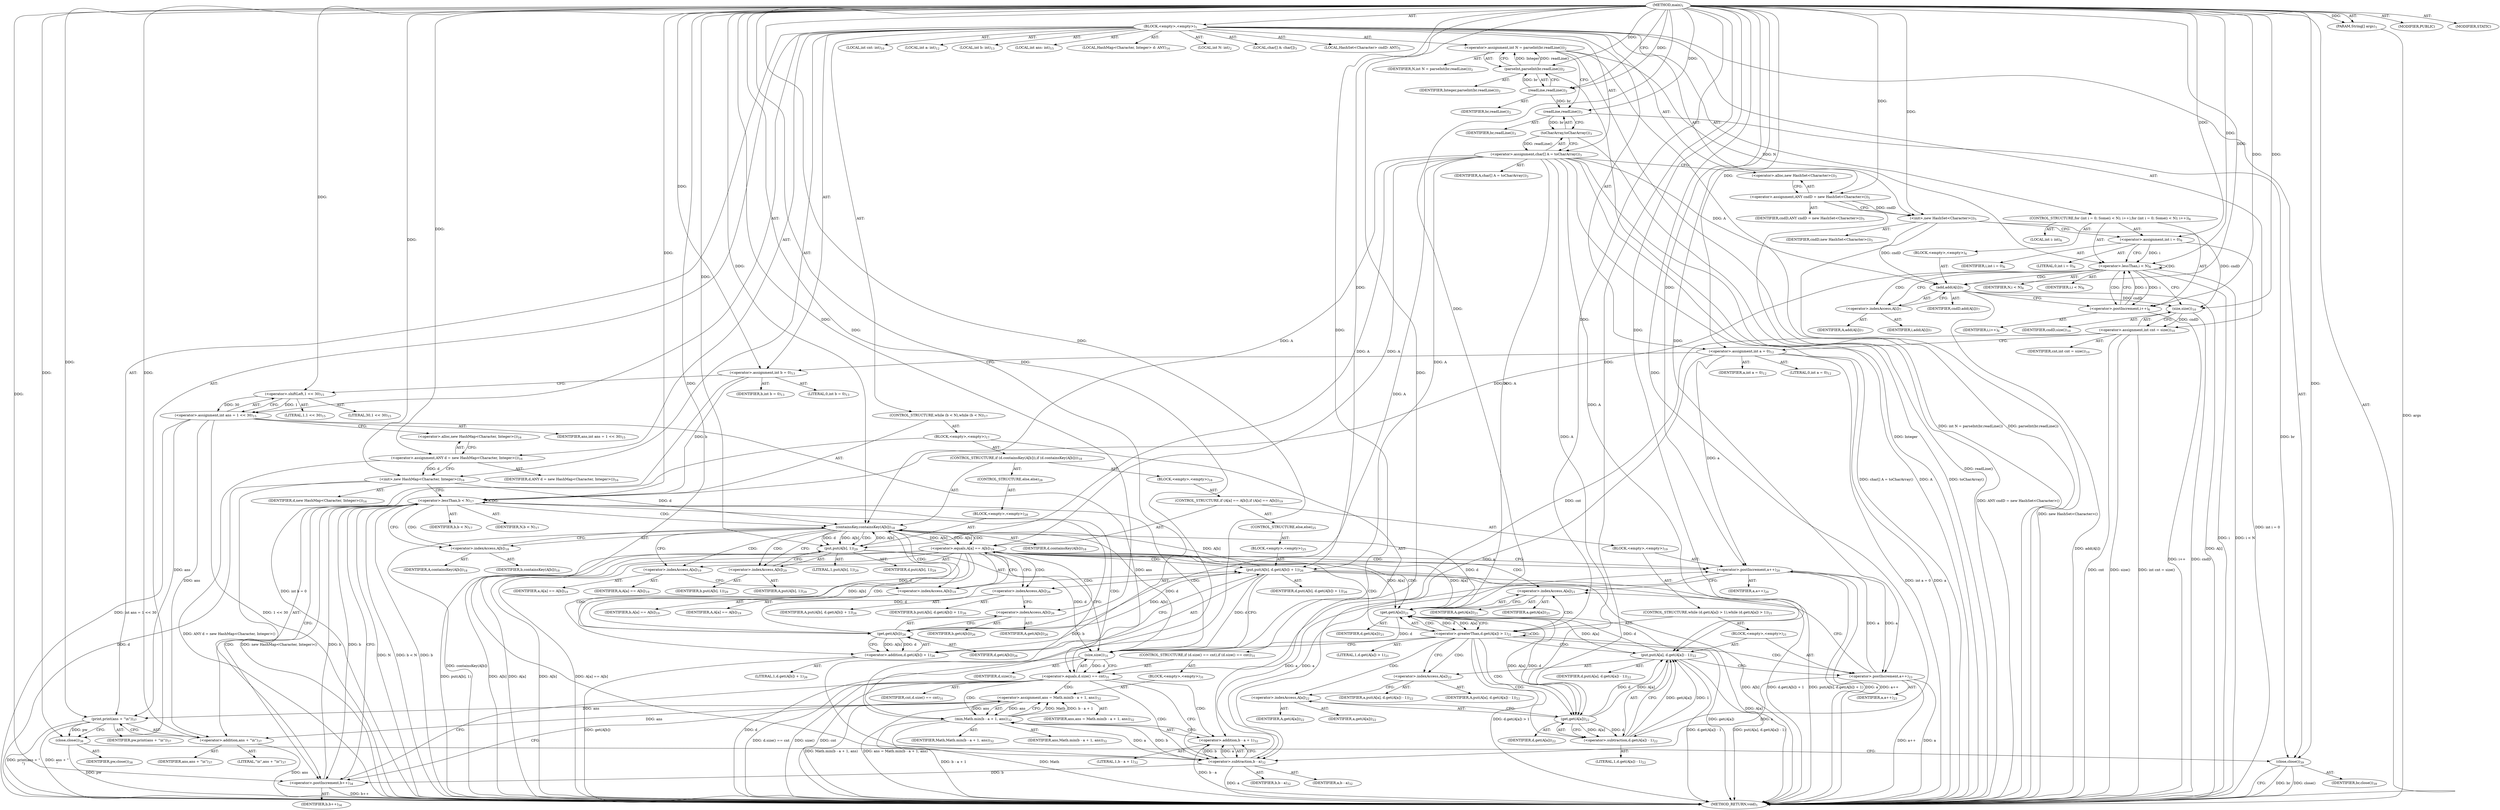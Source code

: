 digraph "main" {  
"21" [label = <(METHOD,main)<SUB>1</SUB>> ]
"22" [label = <(PARAM,String[] args)<SUB>1</SUB>> ]
"23" [label = <(BLOCK,&lt;empty&gt;,&lt;empty&gt;)<SUB>1</SUB>> ]
"24" [label = <(LOCAL,int N: int)<SUB>2</SUB>> ]
"25" [label = <(&lt;operator&gt;.assignment,int N = parseInt(br.readLine()))<SUB>2</SUB>> ]
"26" [label = <(IDENTIFIER,N,int N = parseInt(br.readLine()))<SUB>2</SUB>> ]
"27" [label = <(parseInt,parseInt(br.readLine()))<SUB>2</SUB>> ]
"28" [label = <(IDENTIFIER,Integer,parseInt(br.readLine()))<SUB>2</SUB>> ]
"29" [label = <(readLine,readLine())<SUB>2</SUB>> ]
"30" [label = <(IDENTIFIER,br,readLine())<SUB>2</SUB>> ]
"31" [label = <(LOCAL,char[] A: char[])<SUB>3</SUB>> ]
"32" [label = <(&lt;operator&gt;.assignment,char[] A = toCharArray())<SUB>3</SUB>> ]
"33" [label = <(IDENTIFIER,A,char[] A = toCharArray())<SUB>3</SUB>> ]
"34" [label = <(toCharArray,toCharArray())<SUB>3</SUB>> ]
"35" [label = <(readLine,readLine())<SUB>3</SUB>> ]
"36" [label = <(IDENTIFIER,br,readLine())<SUB>3</SUB>> ]
"4" [label = <(LOCAL,HashSet&lt;Character&gt; cndD: ANY)<SUB>5</SUB>> ]
"37" [label = <(&lt;operator&gt;.assignment,ANY cndD = new HashSet&lt;Character&gt;())<SUB>5</SUB>> ]
"38" [label = <(IDENTIFIER,cndD,ANY cndD = new HashSet&lt;Character&gt;())<SUB>5</SUB>> ]
"39" [label = <(&lt;operator&gt;.alloc,new HashSet&lt;Character&gt;())<SUB>5</SUB>> ]
"40" [label = <(&lt;init&gt;,new HashSet&lt;Character&gt;())<SUB>5</SUB>> ]
"3" [label = <(IDENTIFIER,cndD,new HashSet&lt;Character&gt;())<SUB>5</SUB>> ]
"41" [label = <(CONTROL_STRUCTURE,for (int i = 0; Some(i &lt; N); i++),for (int i = 0; Some(i &lt; N); i++))<SUB>6</SUB>> ]
"42" [label = <(LOCAL,int i: int)<SUB>6</SUB>> ]
"43" [label = <(&lt;operator&gt;.assignment,int i = 0)<SUB>6</SUB>> ]
"44" [label = <(IDENTIFIER,i,int i = 0)<SUB>6</SUB>> ]
"45" [label = <(LITERAL,0,int i = 0)<SUB>6</SUB>> ]
"46" [label = <(&lt;operator&gt;.lessThan,i &lt; N)<SUB>6</SUB>> ]
"47" [label = <(IDENTIFIER,i,i &lt; N)<SUB>6</SUB>> ]
"48" [label = <(IDENTIFIER,N,i &lt; N)<SUB>6</SUB>> ]
"49" [label = <(&lt;operator&gt;.postIncrement,i++)<SUB>6</SUB>> ]
"50" [label = <(IDENTIFIER,i,i++)<SUB>6</SUB>> ]
"51" [label = <(BLOCK,&lt;empty&gt;,&lt;empty&gt;)<SUB>6</SUB>> ]
"52" [label = <(add,add(A[i]))<SUB>7</SUB>> ]
"53" [label = <(IDENTIFIER,cndD,add(A[i]))<SUB>7</SUB>> ]
"54" [label = <(&lt;operator&gt;.indexAccess,A[i])<SUB>7</SUB>> ]
"55" [label = <(IDENTIFIER,A,add(A[i]))<SUB>7</SUB>> ]
"56" [label = <(IDENTIFIER,i,add(A[i]))<SUB>7</SUB>> ]
"57" [label = <(LOCAL,int cnt: int)<SUB>10</SUB>> ]
"58" [label = <(&lt;operator&gt;.assignment,int cnt = size())<SUB>10</SUB>> ]
"59" [label = <(IDENTIFIER,cnt,int cnt = size())<SUB>10</SUB>> ]
"60" [label = <(size,size())<SUB>10</SUB>> ]
"61" [label = <(IDENTIFIER,cndD,size())<SUB>10</SUB>> ]
"62" [label = <(LOCAL,int a: int)<SUB>12</SUB>> ]
"63" [label = <(&lt;operator&gt;.assignment,int a = 0)<SUB>12</SUB>> ]
"64" [label = <(IDENTIFIER,a,int a = 0)<SUB>12</SUB>> ]
"65" [label = <(LITERAL,0,int a = 0)<SUB>12</SUB>> ]
"66" [label = <(LOCAL,int b: int)<SUB>13</SUB>> ]
"67" [label = <(&lt;operator&gt;.assignment,int b = 0)<SUB>13</SUB>> ]
"68" [label = <(IDENTIFIER,b,int b = 0)<SUB>13</SUB>> ]
"69" [label = <(LITERAL,0,int b = 0)<SUB>13</SUB>> ]
"70" [label = <(LOCAL,int ans: int)<SUB>15</SUB>> ]
"71" [label = <(&lt;operator&gt;.assignment,int ans = 1 &lt;&lt; 30)<SUB>15</SUB>> ]
"72" [label = <(IDENTIFIER,ans,int ans = 1 &lt;&lt; 30)<SUB>15</SUB>> ]
"73" [label = <(&lt;operator&gt;.shiftLeft,1 &lt;&lt; 30)<SUB>15</SUB>> ]
"74" [label = <(LITERAL,1,1 &lt;&lt; 30)<SUB>15</SUB>> ]
"75" [label = <(LITERAL,30,1 &lt;&lt; 30)<SUB>15</SUB>> ]
"6" [label = <(LOCAL,HashMap&lt;Character, Integer&gt; d: ANY)<SUB>16</SUB>> ]
"76" [label = <(&lt;operator&gt;.assignment,ANY d = new HashMap&lt;Character, Integer&gt;())<SUB>16</SUB>> ]
"77" [label = <(IDENTIFIER,d,ANY d = new HashMap&lt;Character, Integer&gt;())<SUB>16</SUB>> ]
"78" [label = <(&lt;operator&gt;.alloc,new HashMap&lt;Character, Integer&gt;())<SUB>16</SUB>> ]
"79" [label = <(&lt;init&gt;,new HashMap&lt;Character, Integer&gt;())<SUB>16</SUB>> ]
"5" [label = <(IDENTIFIER,d,new HashMap&lt;Character, Integer&gt;())<SUB>16</SUB>> ]
"80" [label = <(CONTROL_STRUCTURE,while (b &lt; N),while (b &lt; N))<SUB>17</SUB>> ]
"81" [label = <(&lt;operator&gt;.lessThan,b &lt; N)<SUB>17</SUB>> ]
"82" [label = <(IDENTIFIER,b,b &lt; N)<SUB>17</SUB>> ]
"83" [label = <(IDENTIFIER,N,b &lt; N)<SUB>17</SUB>> ]
"84" [label = <(BLOCK,&lt;empty&gt;,&lt;empty&gt;)<SUB>17</SUB>> ]
"85" [label = <(CONTROL_STRUCTURE,if (d.containsKey(A[b])),if (d.containsKey(A[b])))<SUB>18</SUB>> ]
"86" [label = <(containsKey,containsKey(A[b]))<SUB>18</SUB>> ]
"87" [label = <(IDENTIFIER,d,containsKey(A[b]))<SUB>18</SUB>> ]
"88" [label = <(&lt;operator&gt;.indexAccess,A[b])<SUB>18</SUB>> ]
"89" [label = <(IDENTIFIER,A,containsKey(A[b]))<SUB>18</SUB>> ]
"90" [label = <(IDENTIFIER,b,containsKey(A[b]))<SUB>18</SUB>> ]
"91" [label = <(BLOCK,&lt;empty&gt;,&lt;empty&gt;)<SUB>18</SUB>> ]
"92" [label = <(CONTROL_STRUCTURE,if (A[a] == A[b]),if (A[a] == A[b]))<SUB>19</SUB>> ]
"93" [label = <(&lt;operator&gt;.equals,A[a] == A[b])<SUB>19</SUB>> ]
"94" [label = <(&lt;operator&gt;.indexAccess,A[a])<SUB>19</SUB>> ]
"95" [label = <(IDENTIFIER,A,A[a] == A[b])<SUB>19</SUB>> ]
"96" [label = <(IDENTIFIER,a,A[a] == A[b])<SUB>19</SUB>> ]
"97" [label = <(&lt;operator&gt;.indexAccess,A[b])<SUB>19</SUB>> ]
"98" [label = <(IDENTIFIER,A,A[a] == A[b])<SUB>19</SUB>> ]
"99" [label = <(IDENTIFIER,b,A[a] == A[b])<SUB>19</SUB>> ]
"100" [label = <(BLOCK,&lt;empty&gt;,&lt;empty&gt;)<SUB>19</SUB>> ]
"101" [label = <(&lt;operator&gt;.postIncrement,a++)<SUB>20</SUB>> ]
"102" [label = <(IDENTIFIER,a,a++)<SUB>20</SUB>> ]
"103" [label = <(CONTROL_STRUCTURE,while (d.get(A[a]) &gt; 1),while (d.get(A[a]) &gt; 1))<SUB>21</SUB>> ]
"104" [label = <(&lt;operator&gt;.greaterThan,d.get(A[a]) &gt; 1)<SUB>21</SUB>> ]
"105" [label = <(get,get(A[a]))<SUB>21</SUB>> ]
"106" [label = <(IDENTIFIER,d,get(A[a]))<SUB>21</SUB>> ]
"107" [label = <(&lt;operator&gt;.indexAccess,A[a])<SUB>21</SUB>> ]
"108" [label = <(IDENTIFIER,A,get(A[a]))<SUB>21</SUB>> ]
"109" [label = <(IDENTIFIER,a,get(A[a]))<SUB>21</SUB>> ]
"110" [label = <(LITERAL,1,d.get(A[a]) &gt; 1)<SUB>21</SUB>> ]
"111" [label = <(BLOCK,&lt;empty&gt;,&lt;empty&gt;)<SUB>21</SUB>> ]
"112" [label = <(put,put(A[a], d.get(A[a]) - 1))<SUB>22</SUB>> ]
"113" [label = <(IDENTIFIER,d,put(A[a], d.get(A[a]) - 1))<SUB>22</SUB>> ]
"114" [label = <(&lt;operator&gt;.indexAccess,A[a])<SUB>22</SUB>> ]
"115" [label = <(IDENTIFIER,A,put(A[a], d.get(A[a]) - 1))<SUB>22</SUB>> ]
"116" [label = <(IDENTIFIER,a,put(A[a], d.get(A[a]) - 1))<SUB>22</SUB>> ]
"117" [label = <(&lt;operator&gt;.subtraction,d.get(A[a]) - 1)<SUB>22</SUB>> ]
"118" [label = <(get,get(A[a]))<SUB>22</SUB>> ]
"119" [label = <(IDENTIFIER,d,get(A[a]))<SUB>22</SUB>> ]
"120" [label = <(&lt;operator&gt;.indexAccess,A[a])<SUB>22</SUB>> ]
"121" [label = <(IDENTIFIER,A,get(A[a]))<SUB>22</SUB>> ]
"122" [label = <(IDENTIFIER,a,get(A[a]))<SUB>22</SUB>> ]
"123" [label = <(LITERAL,1,d.get(A[a]) - 1)<SUB>22</SUB>> ]
"124" [label = <(&lt;operator&gt;.postIncrement,a++)<SUB>23</SUB>> ]
"125" [label = <(IDENTIFIER,a,a++)<SUB>23</SUB>> ]
"126" [label = <(CONTROL_STRUCTURE,else,else)<SUB>25</SUB>> ]
"127" [label = <(BLOCK,&lt;empty&gt;,&lt;empty&gt;)<SUB>25</SUB>> ]
"128" [label = <(put,put(A[b], d.get(A[b]) + 1))<SUB>26</SUB>> ]
"129" [label = <(IDENTIFIER,d,put(A[b], d.get(A[b]) + 1))<SUB>26</SUB>> ]
"130" [label = <(&lt;operator&gt;.indexAccess,A[b])<SUB>26</SUB>> ]
"131" [label = <(IDENTIFIER,A,put(A[b], d.get(A[b]) + 1))<SUB>26</SUB>> ]
"132" [label = <(IDENTIFIER,b,put(A[b], d.get(A[b]) + 1))<SUB>26</SUB>> ]
"133" [label = <(&lt;operator&gt;.addition,d.get(A[b]) + 1)<SUB>26</SUB>> ]
"134" [label = <(get,get(A[b]))<SUB>26</SUB>> ]
"135" [label = <(IDENTIFIER,d,get(A[b]))<SUB>26</SUB>> ]
"136" [label = <(&lt;operator&gt;.indexAccess,A[b])<SUB>26</SUB>> ]
"137" [label = <(IDENTIFIER,A,get(A[b]))<SUB>26</SUB>> ]
"138" [label = <(IDENTIFIER,b,get(A[b]))<SUB>26</SUB>> ]
"139" [label = <(LITERAL,1,d.get(A[b]) + 1)<SUB>26</SUB>> ]
"140" [label = <(CONTROL_STRUCTURE,else,else)<SUB>28</SUB>> ]
"141" [label = <(BLOCK,&lt;empty&gt;,&lt;empty&gt;)<SUB>28</SUB>> ]
"142" [label = <(put,put(A[b], 1))<SUB>29</SUB>> ]
"143" [label = <(IDENTIFIER,d,put(A[b], 1))<SUB>29</SUB>> ]
"144" [label = <(&lt;operator&gt;.indexAccess,A[b])<SUB>29</SUB>> ]
"145" [label = <(IDENTIFIER,A,put(A[b], 1))<SUB>29</SUB>> ]
"146" [label = <(IDENTIFIER,b,put(A[b], 1))<SUB>29</SUB>> ]
"147" [label = <(LITERAL,1,put(A[b], 1))<SUB>29</SUB>> ]
"148" [label = <(CONTROL_STRUCTURE,if (d.size() == cnt),if (d.size() == cnt))<SUB>31</SUB>> ]
"149" [label = <(&lt;operator&gt;.equals,d.size() == cnt)<SUB>31</SUB>> ]
"150" [label = <(size,size())<SUB>31</SUB>> ]
"151" [label = <(IDENTIFIER,d,size())<SUB>31</SUB>> ]
"152" [label = <(IDENTIFIER,cnt,d.size() == cnt)<SUB>31</SUB>> ]
"153" [label = <(BLOCK,&lt;empty&gt;,&lt;empty&gt;)<SUB>31</SUB>> ]
"154" [label = <(&lt;operator&gt;.assignment,ans = Math.min(b - a + 1, ans))<SUB>32</SUB>> ]
"155" [label = <(IDENTIFIER,ans,ans = Math.min(b - a + 1, ans))<SUB>32</SUB>> ]
"156" [label = <(min,Math.min(b - a + 1, ans))<SUB>32</SUB>> ]
"157" [label = <(IDENTIFIER,Math,Math.min(b - a + 1, ans))<SUB>32</SUB>> ]
"158" [label = <(&lt;operator&gt;.addition,b - a + 1)<SUB>32</SUB>> ]
"159" [label = <(&lt;operator&gt;.subtraction,b - a)<SUB>32</SUB>> ]
"160" [label = <(IDENTIFIER,b,b - a)<SUB>32</SUB>> ]
"161" [label = <(IDENTIFIER,a,b - a)<SUB>32</SUB>> ]
"162" [label = <(LITERAL,1,b - a + 1)<SUB>32</SUB>> ]
"163" [label = <(IDENTIFIER,ans,Math.min(b - a + 1, ans))<SUB>32</SUB>> ]
"164" [label = <(&lt;operator&gt;.postIncrement,b++)<SUB>34</SUB>> ]
"165" [label = <(IDENTIFIER,b,b++)<SUB>34</SUB>> ]
"166" [label = <(print,print(ans + &quot;\n&quot;))<SUB>37</SUB>> ]
"167" [label = <(IDENTIFIER,pw,print(ans + &quot;\n&quot;))<SUB>37</SUB>> ]
"168" [label = <(&lt;operator&gt;.addition,ans + &quot;\n&quot;)<SUB>37</SUB>> ]
"169" [label = <(IDENTIFIER,ans,ans + &quot;\n&quot;)<SUB>37</SUB>> ]
"170" [label = <(LITERAL,&quot;\n&quot;,ans + &quot;\n&quot;)<SUB>37</SUB>> ]
"171" [label = <(close,close())<SUB>38</SUB>> ]
"172" [label = <(IDENTIFIER,pw,close())<SUB>38</SUB>> ]
"173" [label = <(close,close())<SUB>39</SUB>> ]
"174" [label = <(IDENTIFIER,br,close())<SUB>39</SUB>> ]
"175" [label = <(MODIFIER,PUBLIC)> ]
"176" [label = <(MODIFIER,STATIC)> ]
"177" [label = <(METHOD_RETURN,void)<SUB>1</SUB>> ]
  "21" -> "22"  [ label = "AST: "] 
  "21" -> "23"  [ label = "AST: "] 
  "21" -> "175"  [ label = "AST: "] 
  "21" -> "176"  [ label = "AST: "] 
  "21" -> "177"  [ label = "AST: "] 
  "23" -> "24"  [ label = "AST: "] 
  "23" -> "25"  [ label = "AST: "] 
  "23" -> "31"  [ label = "AST: "] 
  "23" -> "32"  [ label = "AST: "] 
  "23" -> "4"  [ label = "AST: "] 
  "23" -> "37"  [ label = "AST: "] 
  "23" -> "40"  [ label = "AST: "] 
  "23" -> "41"  [ label = "AST: "] 
  "23" -> "57"  [ label = "AST: "] 
  "23" -> "58"  [ label = "AST: "] 
  "23" -> "62"  [ label = "AST: "] 
  "23" -> "63"  [ label = "AST: "] 
  "23" -> "66"  [ label = "AST: "] 
  "23" -> "67"  [ label = "AST: "] 
  "23" -> "70"  [ label = "AST: "] 
  "23" -> "71"  [ label = "AST: "] 
  "23" -> "6"  [ label = "AST: "] 
  "23" -> "76"  [ label = "AST: "] 
  "23" -> "79"  [ label = "AST: "] 
  "23" -> "80"  [ label = "AST: "] 
  "23" -> "166"  [ label = "AST: "] 
  "23" -> "171"  [ label = "AST: "] 
  "23" -> "173"  [ label = "AST: "] 
  "25" -> "26"  [ label = "AST: "] 
  "25" -> "27"  [ label = "AST: "] 
  "27" -> "28"  [ label = "AST: "] 
  "27" -> "29"  [ label = "AST: "] 
  "29" -> "30"  [ label = "AST: "] 
  "32" -> "33"  [ label = "AST: "] 
  "32" -> "34"  [ label = "AST: "] 
  "34" -> "35"  [ label = "AST: "] 
  "35" -> "36"  [ label = "AST: "] 
  "37" -> "38"  [ label = "AST: "] 
  "37" -> "39"  [ label = "AST: "] 
  "40" -> "3"  [ label = "AST: "] 
  "41" -> "42"  [ label = "AST: "] 
  "41" -> "43"  [ label = "AST: "] 
  "41" -> "46"  [ label = "AST: "] 
  "41" -> "49"  [ label = "AST: "] 
  "41" -> "51"  [ label = "AST: "] 
  "43" -> "44"  [ label = "AST: "] 
  "43" -> "45"  [ label = "AST: "] 
  "46" -> "47"  [ label = "AST: "] 
  "46" -> "48"  [ label = "AST: "] 
  "49" -> "50"  [ label = "AST: "] 
  "51" -> "52"  [ label = "AST: "] 
  "52" -> "53"  [ label = "AST: "] 
  "52" -> "54"  [ label = "AST: "] 
  "54" -> "55"  [ label = "AST: "] 
  "54" -> "56"  [ label = "AST: "] 
  "58" -> "59"  [ label = "AST: "] 
  "58" -> "60"  [ label = "AST: "] 
  "60" -> "61"  [ label = "AST: "] 
  "63" -> "64"  [ label = "AST: "] 
  "63" -> "65"  [ label = "AST: "] 
  "67" -> "68"  [ label = "AST: "] 
  "67" -> "69"  [ label = "AST: "] 
  "71" -> "72"  [ label = "AST: "] 
  "71" -> "73"  [ label = "AST: "] 
  "73" -> "74"  [ label = "AST: "] 
  "73" -> "75"  [ label = "AST: "] 
  "76" -> "77"  [ label = "AST: "] 
  "76" -> "78"  [ label = "AST: "] 
  "79" -> "5"  [ label = "AST: "] 
  "80" -> "81"  [ label = "AST: "] 
  "80" -> "84"  [ label = "AST: "] 
  "81" -> "82"  [ label = "AST: "] 
  "81" -> "83"  [ label = "AST: "] 
  "84" -> "85"  [ label = "AST: "] 
  "84" -> "148"  [ label = "AST: "] 
  "84" -> "164"  [ label = "AST: "] 
  "85" -> "86"  [ label = "AST: "] 
  "85" -> "91"  [ label = "AST: "] 
  "85" -> "140"  [ label = "AST: "] 
  "86" -> "87"  [ label = "AST: "] 
  "86" -> "88"  [ label = "AST: "] 
  "88" -> "89"  [ label = "AST: "] 
  "88" -> "90"  [ label = "AST: "] 
  "91" -> "92"  [ label = "AST: "] 
  "92" -> "93"  [ label = "AST: "] 
  "92" -> "100"  [ label = "AST: "] 
  "92" -> "126"  [ label = "AST: "] 
  "93" -> "94"  [ label = "AST: "] 
  "93" -> "97"  [ label = "AST: "] 
  "94" -> "95"  [ label = "AST: "] 
  "94" -> "96"  [ label = "AST: "] 
  "97" -> "98"  [ label = "AST: "] 
  "97" -> "99"  [ label = "AST: "] 
  "100" -> "101"  [ label = "AST: "] 
  "100" -> "103"  [ label = "AST: "] 
  "101" -> "102"  [ label = "AST: "] 
  "103" -> "104"  [ label = "AST: "] 
  "103" -> "111"  [ label = "AST: "] 
  "104" -> "105"  [ label = "AST: "] 
  "104" -> "110"  [ label = "AST: "] 
  "105" -> "106"  [ label = "AST: "] 
  "105" -> "107"  [ label = "AST: "] 
  "107" -> "108"  [ label = "AST: "] 
  "107" -> "109"  [ label = "AST: "] 
  "111" -> "112"  [ label = "AST: "] 
  "111" -> "124"  [ label = "AST: "] 
  "112" -> "113"  [ label = "AST: "] 
  "112" -> "114"  [ label = "AST: "] 
  "112" -> "117"  [ label = "AST: "] 
  "114" -> "115"  [ label = "AST: "] 
  "114" -> "116"  [ label = "AST: "] 
  "117" -> "118"  [ label = "AST: "] 
  "117" -> "123"  [ label = "AST: "] 
  "118" -> "119"  [ label = "AST: "] 
  "118" -> "120"  [ label = "AST: "] 
  "120" -> "121"  [ label = "AST: "] 
  "120" -> "122"  [ label = "AST: "] 
  "124" -> "125"  [ label = "AST: "] 
  "126" -> "127"  [ label = "AST: "] 
  "127" -> "128"  [ label = "AST: "] 
  "128" -> "129"  [ label = "AST: "] 
  "128" -> "130"  [ label = "AST: "] 
  "128" -> "133"  [ label = "AST: "] 
  "130" -> "131"  [ label = "AST: "] 
  "130" -> "132"  [ label = "AST: "] 
  "133" -> "134"  [ label = "AST: "] 
  "133" -> "139"  [ label = "AST: "] 
  "134" -> "135"  [ label = "AST: "] 
  "134" -> "136"  [ label = "AST: "] 
  "136" -> "137"  [ label = "AST: "] 
  "136" -> "138"  [ label = "AST: "] 
  "140" -> "141"  [ label = "AST: "] 
  "141" -> "142"  [ label = "AST: "] 
  "142" -> "143"  [ label = "AST: "] 
  "142" -> "144"  [ label = "AST: "] 
  "142" -> "147"  [ label = "AST: "] 
  "144" -> "145"  [ label = "AST: "] 
  "144" -> "146"  [ label = "AST: "] 
  "148" -> "149"  [ label = "AST: "] 
  "148" -> "153"  [ label = "AST: "] 
  "149" -> "150"  [ label = "AST: "] 
  "149" -> "152"  [ label = "AST: "] 
  "150" -> "151"  [ label = "AST: "] 
  "153" -> "154"  [ label = "AST: "] 
  "154" -> "155"  [ label = "AST: "] 
  "154" -> "156"  [ label = "AST: "] 
  "156" -> "157"  [ label = "AST: "] 
  "156" -> "158"  [ label = "AST: "] 
  "156" -> "163"  [ label = "AST: "] 
  "158" -> "159"  [ label = "AST: "] 
  "158" -> "162"  [ label = "AST: "] 
  "159" -> "160"  [ label = "AST: "] 
  "159" -> "161"  [ label = "AST: "] 
  "164" -> "165"  [ label = "AST: "] 
  "166" -> "167"  [ label = "AST: "] 
  "166" -> "168"  [ label = "AST: "] 
  "168" -> "169"  [ label = "AST: "] 
  "168" -> "170"  [ label = "AST: "] 
  "171" -> "172"  [ label = "AST: "] 
  "173" -> "174"  [ label = "AST: "] 
  "25" -> "35"  [ label = "CFG: "] 
  "32" -> "39"  [ label = "CFG: "] 
  "37" -> "40"  [ label = "CFG: "] 
  "40" -> "43"  [ label = "CFG: "] 
  "58" -> "63"  [ label = "CFG: "] 
  "63" -> "67"  [ label = "CFG: "] 
  "67" -> "73"  [ label = "CFG: "] 
  "71" -> "78"  [ label = "CFG: "] 
  "76" -> "79"  [ label = "CFG: "] 
  "79" -> "81"  [ label = "CFG: "] 
  "166" -> "171"  [ label = "CFG: "] 
  "171" -> "173"  [ label = "CFG: "] 
  "173" -> "177"  [ label = "CFG: "] 
  "27" -> "25"  [ label = "CFG: "] 
  "34" -> "32"  [ label = "CFG: "] 
  "39" -> "37"  [ label = "CFG: "] 
  "43" -> "46"  [ label = "CFG: "] 
  "46" -> "54"  [ label = "CFG: "] 
  "46" -> "60"  [ label = "CFG: "] 
  "49" -> "46"  [ label = "CFG: "] 
  "60" -> "58"  [ label = "CFG: "] 
  "73" -> "71"  [ label = "CFG: "] 
  "78" -> "76"  [ label = "CFG: "] 
  "81" -> "88"  [ label = "CFG: "] 
  "81" -> "168"  [ label = "CFG: "] 
  "168" -> "166"  [ label = "CFG: "] 
  "29" -> "27"  [ label = "CFG: "] 
  "35" -> "34"  [ label = "CFG: "] 
  "52" -> "49"  [ label = "CFG: "] 
  "164" -> "81"  [ label = "CFG: "] 
  "54" -> "52"  [ label = "CFG: "] 
  "86" -> "94"  [ label = "CFG: "] 
  "86" -> "144"  [ label = "CFG: "] 
  "149" -> "159"  [ label = "CFG: "] 
  "149" -> "164"  [ label = "CFG: "] 
  "88" -> "86"  [ label = "CFG: "] 
  "150" -> "149"  [ label = "CFG: "] 
  "154" -> "164"  [ label = "CFG: "] 
  "93" -> "101"  [ label = "CFG: "] 
  "93" -> "130"  [ label = "CFG: "] 
  "142" -> "150"  [ label = "CFG: "] 
  "156" -> "154"  [ label = "CFG: "] 
  "94" -> "97"  [ label = "CFG: "] 
  "97" -> "93"  [ label = "CFG: "] 
  "101" -> "107"  [ label = "CFG: "] 
  "144" -> "142"  [ label = "CFG: "] 
  "158" -> "156"  [ label = "CFG: "] 
  "104" -> "114"  [ label = "CFG: "] 
  "104" -> "150"  [ label = "CFG: "] 
  "128" -> "150"  [ label = "CFG: "] 
  "159" -> "158"  [ label = "CFG: "] 
  "105" -> "104"  [ label = "CFG: "] 
  "112" -> "124"  [ label = "CFG: "] 
  "124" -> "107"  [ label = "CFG: "] 
  "130" -> "136"  [ label = "CFG: "] 
  "133" -> "128"  [ label = "CFG: "] 
  "107" -> "105"  [ label = "CFG: "] 
  "114" -> "120"  [ label = "CFG: "] 
  "117" -> "112"  [ label = "CFG: "] 
  "134" -> "133"  [ label = "CFG: "] 
  "118" -> "117"  [ label = "CFG: "] 
  "136" -> "134"  [ label = "CFG: "] 
  "120" -> "118"  [ label = "CFG: "] 
  "21" -> "29"  [ label = "CFG: "] 
  "22" -> "177"  [ label = "DDG: args"] 
  "25" -> "177"  [ label = "DDG: parseInt(br.readLine())"] 
  "25" -> "177"  [ label = "DDG: int N = parseInt(br.readLine())"] 
  "32" -> "177"  [ label = "DDG: A"] 
  "34" -> "177"  [ label = "DDG: readLine()"] 
  "32" -> "177"  [ label = "DDG: toCharArray()"] 
  "32" -> "177"  [ label = "DDG: char[] A = toCharArray()"] 
  "37" -> "177"  [ label = "DDG: ANY cndD = new HashSet&lt;Character&gt;()"] 
  "40" -> "177"  [ label = "DDG: new HashSet&lt;Character&gt;()"] 
  "43" -> "177"  [ label = "DDG: int i = 0"] 
  "46" -> "177"  [ label = "DDG: i"] 
  "46" -> "177"  [ label = "DDG: i &lt; N"] 
  "58" -> "177"  [ label = "DDG: cnt"] 
  "60" -> "177"  [ label = "DDG: cndD"] 
  "58" -> "177"  [ label = "DDG: size()"] 
  "58" -> "177"  [ label = "DDG: int cnt = size()"] 
  "63" -> "177"  [ label = "DDG: a"] 
  "63" -> "177"  [ label = "DDG: int a = 0"] 
  "67" -> "177"  [ label = "DDG: int b = 0"] 
  "71" -> "177"  [ label = "DDG: 1 &lt;&lt; 30"] 
  "71" -> "177"  [ label = "DDG: int ans = 1 &lt;&lt; 30"] 
  "76" -> "177"  [ label = "DDG: ANY d = new HashMap&lt;Character, Integer&gt;()"] 
  "79" -> "177"  [ label = "DDG: d"] 
  "79" -> "177"  [ label = "DDG: new HashMap&lt;Character, Integer&gt;()"] 
  "81" -> "177"  [ label = "DDG: b"] 
  "81" -> "177"  [ label = "DDG: N"] 
  "81" -> "177"  [ label = "DDG: b &lt; N"] 
  "168" -> "177"  [ label = "DDG: ans"] 
  "166" -> "177"  [ label = "DDG: ans + &quot;\n&quot;"] 
  "166" -> "177"  [ label = "DDG: print(ans + &quot;\n&quot;)"] 
  "171" -> "177"  [ label = "DDG: pw"] 
  "173" -> "177"  [ label = "DDG: br"] 
  "173" -> "177"  [ label = "DDG: close()"] 
  "86" -> "177"  [ label = "DDG: containsKey(A[b])"] 
  "142" -> "177"  [ label = "DDG: A[b]"] 
  "142" -> "177"  [ label = "DDG: put(A[b], 1)"] 
  "93" -> "177"  [ label = "DDG: A[a]"] 
  "93" -> "177"  [ label = "DDG: A[b]"] 
  "93" -> "177"  [ label = "DDG: A[a] == A[b]"] 
  "128" -> "177"  [ label = "DDG: A[b]"] 
  "133" -> "177"  [ label = "DDG: get(A[b])"] 
  "128" -> "177"  [ label = "DDG: d.get(A[b]) + 1"] 
  "128" -> "177"  [ label = "DDG: put(A[b], d.get(A[b]) + 1)"] 
  "101" -> "177"  [ label = "DDG: a"] 
  "101" -> "177"  [ label = "DDG: a++"] 
  "105" -> "177"  [ label = "DDG: A[a]"] 
  "104" -> "177"  [ label = "DDG: get(A[a])"] 
  "104" -> "177"  [ label = "DDG: d.get(A[a]) &gt; 1"] 
  "150" -> "177"  [ label = "DDG: d"] 
  "149" -> "177"  [ label = "DDG: size()"] 
  "149" -> "177"  [ label = "DDG: cnt"] 
  "149" -> "177"  [ label = "DDG: d.size() == cnt"] 
  "159" -> "177"  [ label = "DDG: a"] 
  "158" -> "177"  [ label = "DDG: b - a"] 
  "156" -> "177"  [ label = "DDG: b - a + 1"] 
  "154" -> "177"  [ label = "DDG: Math.min(b - a + 1, ans)"] 
  "154" -> "177"  [ label = "DDG: ans = Math.min(b - a + 1, ans)"] 
  "164" -> "177"  [ label = "DDG: b++"] 
  "112" -> "177"  [ label = "DDG: d.get(A[a]) - 1"] 
  "112" -> "177"  [ label = "DDG: put(A[a], d.get(A[a]) - 1)"] 
  "124" -> "177"  [ label = "DDG: a"] 
  "124" -> "177"  [ label = "DDG: a++"] 
  "52" -> "177"  [ label = "DDG: A[i]"] 
  "52" -> "177"  [ label = "DDG: add(A[i])"] 
  "49" -> "177"  [ label = "DDG: i++"] 
  "156" -> "177"  [ label = "DDG: Math"] 
  "27" -> "177"  [ label = "DDG: Integer"] 
  "21" -> "22"  [ label = "DDG: "] 
  "27" -> "25"  [ label = "DDG: Integer"] 
  "27" -> "25"  [ label = "DDG: readLine()"] 
  "34" -> "32"  [ label = "DDG: readLine()"] 
  "21" -> "37"  [ label = "DDG: "] 
  "60" -> "58"  [ label = "DDG: cndD"] 
  "21" -> "63"  [ label = "DDG: "] 
  "21" -> "67"  [ label = "DDG: "] 
  "73" -> "71"  [ label = "DDG: 1"] 
  "73" -> "71"  [ label = "DDG: 30"] 
  "21" -> "76"  [ label = "DDG: "] 
  "37" -> "40"  [ label = "DDG: cndD"] 
  "21" -> "40"  [ label = "DDG: "] 
  "21" -> "43"  [ label = "DDG: "] 
  "76" -> "79"  [ label = "DDG: d"] 
  "21" -> "79"  [ label = "DDG: "] 
  "21" -> "166"  [ label = "DDG: "] 
  "71" -> "166"  [ label = "DDG: ans"] 
  "154" -> "166"  [ label = "DDG: ans"] 
  "166" -> "171"  [ label = "DDG: pw"] 
  "21" -> "171"  [ label = "DDG: "] 
  "35" -> "173"  [ label = "DDG: br"] 
  "21" -> "173"  [ label = "DDG: "] 
  "21" -> "27"  [ label = "DDG: "] 
  "29" -> "27"  [ label = "DDG: br"] 
  "35" -> "34"  [ label = "DDG: br"] 
  "43" -> "46"  [ label = "DDG: i"] 
  "49" -> "46"  [ label = "DDG: i"] 
  "21" -> "46"  [ label = "DDG: "] 
  "25" -> "46"  [ label = "DDG: N"] 
  "46" -> "49"  [ label = "DDG: i"] 
  "21" -> "49"  [ label = "DDG: "] 
  "40" -> "60"  [ label = "DDG: cndD"] 
  "52" -> "60"  [ label = "DDG: cndD"] 
  "21" -> "60"  [ label = "DDG: "] 
  "21" -> "73"  [ label = "DDG: "] 
  "67" -> "81"  [ label = "DDG: b"] 
  "164" -> "81"  [ label = "DDG: b"] 
  "21" -> "81"  [ label = "DDG: "] 
  "46" -> "81"  [ label = "DDG: N"] 
  "71" -> "168"  [ label = "DDG: ans"] 
  "154" -> "168"  [ label = "DDG: ans"] 
  "21" -> "168"  [ label = "DDG: "] 
  "21" -> "29"  [ label = "DDG: "] 
  "29" -> "35"  [ label = "DDG: br"] 
  "21" -> "35"  [ label = "DDG: "] 
  "40" -> "52"  [ label = "DDG: cndD"] 
  "21" -> "52"  [ label = "DDG: "] 
  "32" -> "52"  [ label = "DDG: A"] 
  "81" -> "164"  [ label = "DDG: b"] 
  "159" -> "164"  [ label = "DDG: b"] 
  "21" -> "164"  [ label = "DDG: "] 
  "79" -> "86"  [ label = "DDG: d"] 
  "150" -> "86"  [ label = "DDG: d"] 
  "21" -> "86"  [ label = "DDG: "] 
  "32" -> "86"  [ label = "DDG: A"] 
  "142" -> "86"  [ label = "DDG: A[b]"] 
  "93" -> "86"  [ label = "DDG: A[b]"] 
  "128" -> "86"  [ label = "DDG: A[b]"] 
  "150" -> "149"  [ label = "DDG: d"] 
  "58" -> "149"  [ label = "DDG: cnt"] 
  "21" -> "149"  [ label = "DDG: "] 
  "156" -> "154"  [ label = "DDG: Math"] 
  "156" -> "154"  [ label = "DDG: b - a + 1"] 
  "156" -> "154"  [ label = "DDG: ans"] 
  "142" -> "150"  [ label = "DDG: d"] 
  "128" -> "150"  [ label = "DDG: d"] 
  "105" -> "150"  [ label = "DDG: d"] 
  "21" -> "150"  [ label = "DDG: "] 
  "32" -> "93"  [ label = "DDG: A"] 
  "105" -> "93"  [ label = "DDG: A[a]"] 
  "86" -> "93"  [ label = "DDG: A[b]"] 
  "86" -> "142"  [ label = "DDG: d"] 
  "21" -> "142"  [ label = "DDG: "] 
  "32" -> "142"  [ label = "DDG: A"] 
  "86" -> "142"  [ label = "DDG: A[b]"] 
  "21" -> "156"  [ label = "DDG: "] 
  "159" -> "156"  [ label = "DDG: b"] 
  "159" -> "156"  [ label = "DDG: a"] 
  "71" -> "156"  [ label = "DDG: ans"] 
  "154" -> "156"  [ label = "DDG: ans"] 
  "63" -> "101"  [ label = "DDG: a"] 
  "159" -> "101"  [ label = "DDG: a"] 
  "124" -> "101"  [ label = "DDG: a"] 
  "21" -> "101"  [ label = "DDG: "] 
  "159" -> "158"  [ label = "DDG: b"] 
  "159" -> "158"  [ label = "DDG: a"] 
  "21" -> "158"  [ label = "DDG: "] 
  "105" -> "104"  [ label = "DDG: d"] 
  "105" -> "104"  [ label = "DDG: A[a]"] 
  "21" -> "104"  [ label = "DDG: "] 
  "134" -> "128"  [ label = "DDG: d"] 
  "21" -> "128"  [ label = "DDG: "] 
  "32" -> "128"  [ label = "DDG: A"] 
  "134" -> "128"  [ label = "DDG: A[b]"] 
  "81" -> "159"  [ label = "DDG: b"] 
  "21" -> "159"  [ label = "DDG: "] 
  "63" -> "159"  [ label = "DDG: a"] 
  "101" -> "159"  [ label = "DDG: a"] 
  "124" -> "159"  [ label = "DDG: a"] 
  "86" -> "105"  [ label = "DDG: d"] 
  "112" -> "105"  [ label = "DDG: d"] 
  "21" -> "105"  [ label = "DDG: "] 
  "32" -> "105"  [ label = "DDG: A"] 
  "93" -> "105"  [ label = "DDG: A[a]"] 
  "112" -> "105"  [ label = "DDG: A[a]"] 
  "118" -> "112"  [ label = "DDG: d"] 
  "21" -> "112"  [ label = "DDG: "] 
  "32" -> "112"  [ label = "DDG: A"] 
  "118" -> "112"  [ label = "DDG: A[a]"] 
  "117" -> "112"  [ label = "DDG: get(A[a])"] 
  "117" -> "112"  [ label = "DDG: 1"] 
  "101" -> "124"  [ label = "DDG: a"] 
  "21" -> "124"  [ label = "DDG: "] 
  "134" -> "133"  [ label = "DDG: d"] 
  "134" -> "133"  [ label = "DDG: A[b]"] 
  "21" -> "133"  [ label = "DDG: "] 
  "118" -> "117"  [ label = "DDG: d"] 
  "118" -> "117"  [ label = "DDG: A[a]"] 
  "21" -> "117"  [ label = "DDG: "] 
  "86" -> "134"  [ label = "DDG: d"] 
  "21" -> "134"  [ label = "DDG: "] 
  "32" -> "134"  [ label = "DDG: A"] 
  "93" -> "134"  [ label = "DDG: A[b]"] 
  "105" -> "118"  [ label = "DDG: d"] 
  "21" -> "118"  [ label = "DDG: "] 
  "32" -> "118"  [ label = "DDG: A"] 
  "105" -> "118"  [ label = "DDG: A[a]"] 
  "46" -> "49"  [ label = "CDG: "] 
  "46" -> "52"  [ label = "CDG: "] 
  "46" -> "46"  [ label = "CDG: "] 
  "46" -> "54"  [ label = "CDG: "] 
  "81" -> "81"  [ label = "CDG: "] 
  "81" -> "149"  [ label = "CDG: "] 
  "81" -> "150"  [ label = "CDG: "] 
  "81" -> "88"  [ label = "CDG: "] 
  "81" -> "164"  [ label = "CDG: "] 
  "81" -> "86"  [ label = "CDG: "] 
  "86" -> "94"  [ label = "CDG: "] 
  "86" -> "142"  [ label = "CDG: "] 
  "86" -> "144"  [ label = "CDG: "] 
  "86" -> "97"  [ label = "CDG: "] 
  "86" -> "93"  [ label = "CDG: "] 
  "149" -> "154"  [ label = "CDG: "] 
  "149" -> "159"  [ label = "CDG: "] 
  "149" -> "156"  [ label = "CDG: "] 
  "149" -> "158"  [ label = "CDG: "] 
  "93" -> "107"  [ label = "CDG: "] 
  "93" -> "136"  [ label = "CDG: "] 
  "93" -> "128"  [ label = "CDG: "] 
  "93" -> "104"  [ label = "CDG: "] 
  "93" -> "134"  [ label = "CDG: "] 
  "93" -> "101"  [ label = "CDG: "] 
  "93" -> "105"  [ label = "CDG: "] 
  "93" -> "130"  [ label = "CDG: "] 
  "93" -> "133"  [ label = "CDG: "] 
  "104" -> "107"  [ label = "CDG: "] 
  "104" -> "120"  [ label = "CDG: "] 
  "104" -> "114"  [ label = "CDG: "] 
  "104" -> "104"  [ label = "CDG: "] 
  "104" -> "112"  [ label = "CDG: "] 
  "104" -> "105"  [ label = "CDG: "] 
  "104" -> "118"  [ label = "CDG: "] 
  "104" -> "117"  [ label = "CDG: "] 
  "104" -> "124"  [ label = "CDG: "] 
}
